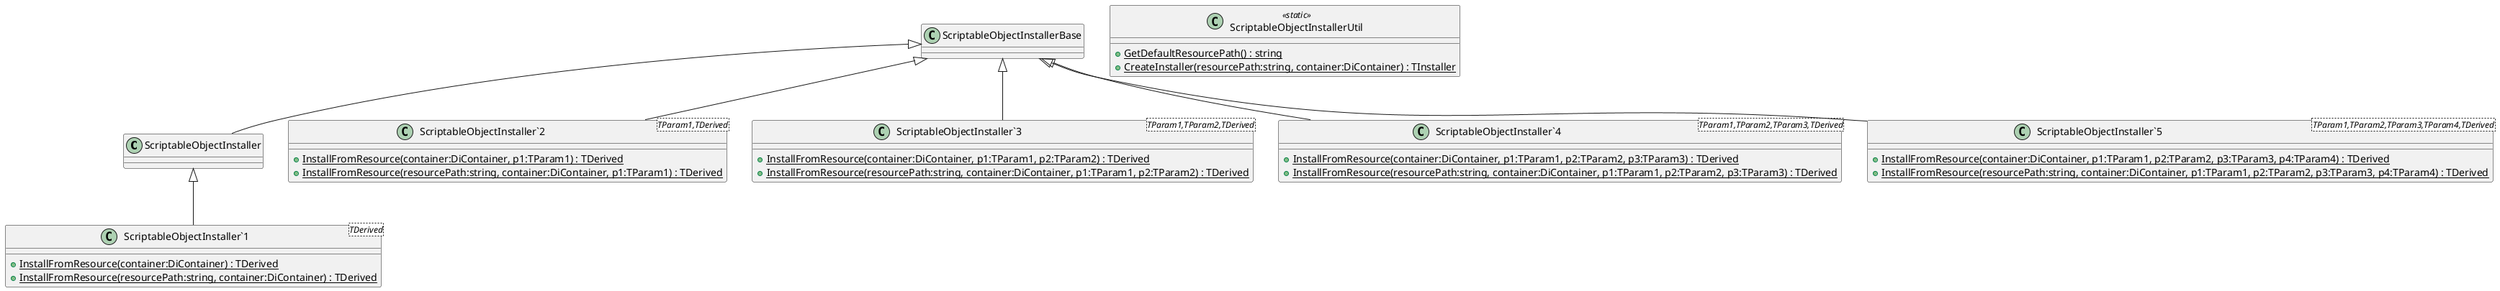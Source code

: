 @startuml
class ScriptableObjectInstaller {
}
class "ScriptableObjectInstaller`1"<TDerived> {
    + {static} InstallFromResource(container:DiContainer) : TDerived
    + {static} InstallFromResource(resourcePath:string, container:DiContainer) : TDerived
}
class "ScriptableObjectInstaller`2"<TParam1,TDerived> {
    + {static} InstallFromResource(container:DiContainer, p1:TParam1) : TDerived
    + {static} InstallFromResource(resourcePath:string, container:DiContainer, p1:TParam1) : TDerived
}
class "ScriptableObjectInstaller`3"<TParam1,TParam2,TDerived> {
    + {static} InstallFromResource(container:DiContainer, p1:TParam1, p2:TParam2) : TDerived
    + {static} InstallFromResource(resourcePath:string, container:DiContainer, p1:TParam1, p2:TParam2) : TDerived
}
class "ScriptableObjectInstaller`4"<TParam1,TParam2,TParam3,TDerived> {
    + {static} InstallFromResource(container:DiContainer, p1:TParam1, p2:TParam2, p3:TParam3) : TDerived
    + {static} InstallFromResource(resourcePath:string, container:DiContainer, p1:TParam1, p2:TParam2, p3:TParam3) : TDerived
}
class "ScriptableObjectInstaller`5"<TParam1,TParam2,TParam3,TParam4,TDerived> {
    + {static} InstallFromResource(container:DiContainer, p1:TParam1, p2:TParam2, p3:TParam3, p4:TParam4) : TDerived
    + {static} InstallFromResource(resourcePath:string, container:DiContainer, p1:TParam1, p2:TParam2, p3:TParam3, p4:TParam4) : TDerived
}
class ScriptableObjectInstallerUtil <<static>> {
    + {static} GetDefaultResourcePath() : string
    + {static} CreateInstaller(resourcePath:string, container:DiContainer) : TInstaller
}
ScriptableObjectInstallerBase <|-- ScriptableObjectInstaller
ScriptableObjectInstaller <|-- "ScriptableObjectInstaller`1"
ScriptableObjectInstallerBase <|-- "ScriptableObjectInstaller`2"
ScriptableObjectInstallerBase <|-- "ScriptableObjectInstaller`3"
ScriptableObjectInstallerBase <|-- "ScriptableObjectInstaller`4"
ScriptableObjectInstallerBase <|-- "ScriptableObjectInstaller`5"
@enduml
